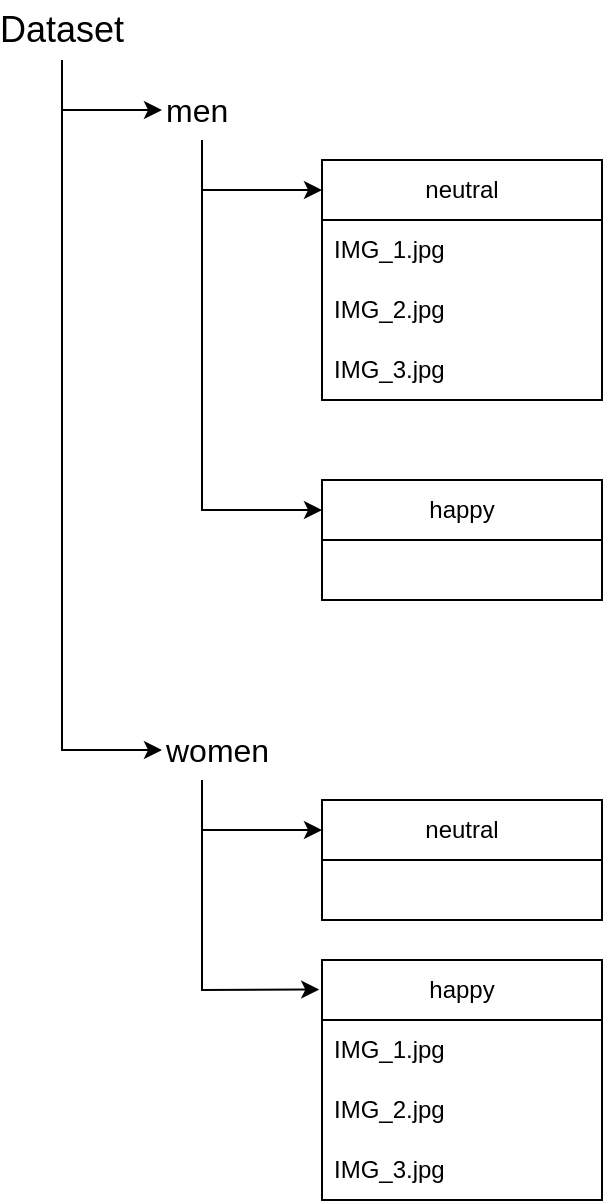 <mxfile>
    <diagram name="Seite-1" id="cGKrR-vWukFo99Fw4twn">
        <mxGraphModel dx="125" dy="471" grid="1" gridSize="10" guides="1" tooltips="1" connect="1" arrows="1" fold="1" page="1" pageScale="1" pageWidth="827" pageHeight="1169" math="0" shadow="0">
            <root>
                <mxCell id="0"/>
                <mxCell id="1" parent="0"/>
                <mxCell id="p6f1N9v3K54FHf5Asp3c-1" value="neutral" style="swimlane;fontStyle=0;childLayout=stackLayout;horizontal=1;startSize=30;horizontalStack=0;resizeParent=1;resizeParentMax=0;resizeLast=0;collapsible=1;marginBottom=0;whiteSpace=wrap;html=1;" parent="1" vertex="1">
                    <mxGeometry x="240" y="200" width="140" height="120" as="geometry"/>
                </mxCell>
                <mxCell id="p6f1N9v3K54FHf5Asp3c-2" value="IMG_1.jpg" style="text;strokeColor=none;fillColor=none;align=left;verticalAlign=middle;spacingLeft=4;spacingRight=4;overflow=hidden;points=[[0,0.5],[1,0.5]];portConstraint=eastwest;rotatable=0;whiteSpace=wrap;html=1;" parent="p6f1N9v3K54FHf5Asp3c-1" vertex="1">
                    <mxGeometry y="30" width="140" height="30" as="geometry"/>
                </mxCell>
                <mxCell id="p6f1N9v3K54FHf5Asp3c-3" value="IMG_2.jpg" style="text;strokeColor=none;fillColor=none;align=left;verticalAlign=middle;spacingLeft=4;spacingRight=4;overflow=hidden;points=[[0,0.5],[1,0.5]];portConstraint=eastwest;rotatable=0;whiteSpace=wrap;html=1;" parent="p6f1N9v3K54FHf5Asp3c-1" vertex="1">
                    <mxGeometry y="60" width="140" height="30" as="geometry"/>
                </mxCell>
                <mxCell id="p6f1N9v3K54FHf5Asp3c-4" value="IMG_3.jpg" style="text;strokeColor=none;fillColor=none;align=left;verticalAlign=middle;spacingLeft=4;spacingRight=4;overflow=hidden;points=[[0,0.5],[1,0.5]];portConstraint=eastwest;rotatable=0;whiteSpace=wrap;html=1;" parent="p6f1N9v3K54FHf5Asp3c-1" vertex="1">
                    <mxGeometry y="90" width="140" height="30" as="geometry"/>
                </mxCell>
                <mxCell id="p6f1N9v3K54FHf5Asp3c-5" value="happy" style="swimlane;fontStyle=0;childLayout=stackLayout;horizontal=1;startSize=30;horizontalStack=0;resizeParent=1;resizeParentMax=0;resizeLast=0;collapsible=1;marginBottom=0;whiteSpace=wrap;html=1;" parent="1" vertex="1">
                    <mxGeometry x="240" y="360" width="140" height="60" as="geometry"/>
                </mxCell>
                <mxCell id="p6f1N9v3K54FHf5Asp3c-9" value="neutral" style="swimlane;fontStyle=0;childLayout=stackLayout;horizontal=1;startSize=30;horizontalStack=0;resizeParent=1;resizeParentMax=0;resizeLast=0;collapsible=1;marginBottom=0;whiteSpace=wrap;html=1;" parent="1" vertex="1">
                    <mxGeometry x="240" y="520" width="140" height="60" as="geometry"/>
                </mxCell>
                <mxCell id="p6f1N9v3K54FHf5Asp3c-13" value="happy" style="swimlane;fontStyle=0;childLayout=stackLayout;horizontal=1;startSize=30;horizontalStack=0;resizeParent=1;resizeParentMax=0;resizeLast=0;collapsible=1;marginBottom=0;whiteSpace=wrap;html=1;" parent="1" vertex="1">
                    <mxGeometry x="240" y="600" width="140" height="120" as="geometry"/>
                </mxCell>
                <mxCell id="p6f1N9v3K54FHf5Asp3c-14" value="IMG_1.jpg" style="text;strokeColor=none;fillColor=none;align=left;verticalAlign=middle;spacingLeft=4;spacingRight=4;overflow=hidden;points=[[0,0.5],[1,0.5]];portConstraint=eastwest;rotatable=0;whiteSpace=wrap;html=1;" parent="p6f1N9v3K54FHf5Asp3c-13" vertex="1">
                    <mxGeometry y="30" width="140" height="30" as="geometry"/>
                </mxCell>
                <mxCell id="p6f1N9v3K54FHf5Asp3c-15" value="IMG_2.jpg" style="text;strokeColor=none;fillColor=none;align=left;verticalAlign=middle;spacingLeft=4;spacingRight=4;overflow=hidden;points=[[0,0.5],[1,0.5]];portConstraint=eastwest;rotatable=0;whiteSpace=wrap;html=1;" parent="p6f1N9v3K54FHf5Asp3c-13" vertex="1">
                    <mxGeometry y="60" width="140" height="30" as="geometry"/>
                </mxCell>
                <mxCell id="p6f1N9v3K54FHf5Asp3c-16" value="IMG_3.jpg" style="text;strokeColor=none;fillColor=none;align=left;verticalAlign=middle;spacingLeft=4;spacingRight=4;overflow=hidden;points=[[0,0.5],[1,0.5]];portConstraint=eastwest;rotatable=0;whiteSpace=wrap;html=1;" parent="p6f1N9v3K54FHf5Asp3c-13" vertex="1">
                    <mxGeometry y="90" width="140" height="30" as="geometry"/>
                </mxCell>
                <mxCell id="p6f1N9v3K54FHf5Asp3c-21" style="edgeStyle=orthogonalEdgeStyle;rounded=0;orthogonalLoop=1;jettySize=auto;html=1;exitX=0.5;exitY=1;exitDx=0;exitDy=0;entryX=0;entryY=0.5;entryDx=0;entryDy=0;" parent="1" source="p6f1N9v3K54FHf5Asp3c-17" target="p6f1N9v3K54FHf5Asp3c-19" edge="1">
                    <mxGeometry relative="1" as="geometry"/>
                </mxCell>
                <mxCell id="p6f1N9v3K54FHf5Asp3c-17" value="&lt;font style=&quot;font-size: 18px;&quot;&gt;Dataset&lt;/font&gt;" style="text;html=1;strokeColor=none;fillColor=none;align=center;verticalAlign=middle;whiteSpace=wrap;rounded=0;" parent="1" vertex="1">
                    <mxGeometry x="80" y="120" width="60" height="30" as="geometry"/>
                </mxCell>
                <mxCell id="p6f1N9v3K54FHf5Asp3c-24" style="edgeStyle=orthogonalEdgeStyle;rounded=0;orthogonalLoop=1;jettySize=auto;html=1;exitX=0;exitY=0.5;exitDx=0;exitDy=0;entryX=0;entryY=0.5;entryDx=0;entryDy=0;" parent="1" target="p6f1N9v3K54FHf5Asp3c-18" edge="1">
                    <mxGeometry relative="1" as="geometry">
                        <mxPoint x="110" y="175" as="sourcePoint"/>
                        <Array as="points">
                            <mxPoint x="120" y="175"/>
                            <mxPoint x="120" y="175"/>
                        </Array>
                    </mxGeometry>
                </mxCell>
                <mxCell id="p6f1N9v3K54FHf5Asp3c-18" value="&lt;font style=&quot;font-size: 16px;&quot;&gt;men&lt;/font&gt;" style="text;html=1;strokeColor=none;fillColor=none;align=left;verticalAlign=middle;whiteSpace=wrap;rounded=0;" parent="1" vertex="1">
                    <mxGeometry x="160" y="160" width="40" height="30" as="geometry"/>
                </mxCell>
                <mxCell id="p6f1N9v3K54FHf5Asp3c-19" value="&lt;font style=&quot;font-size: 16px;&quot;&gt;women&lt;/font&gt;" style="text;html=1;strokeColor=none;fillColor=none;align=left;verticalAlign=middle;whiteSpace=wrap;rounded=0;" parent="1" vertex="1">
                    <mxGeometry x="160" y="480" width="40" height="30" as="geometry"/>
                </mxCell>
                <mxCell id="p6f1N9v3K54FHf5Asp3c-25" value="" style="endArrow=classic;html=1;rounded=0;entryX=0;entryY=0.125;entryDx=0;entryDy=0;entryPerimeter=0;" parent="1" target="p6f1N9v3K54FHf5Asp3c-1" edge="1">
                    <mxGeometry width="50" height="50" relative="1" as="geometry">
                        <mxPoint x="180" y="190" as="sourcePoint"/>
                        <mxPoint x="210" y="260" as="targetPoint"/>
                        <Array as="points">
                            <mxPoint x="180" y="215"/>
                        </Array>
                    </mxGeometry>
                </mxCell>
                <mxCell id="p6f1N9v3K54FHf5Asp3c-28" value="" style="endArrow=classic;html=1;rounded=0;entryX=0;entryY=0.25;entryDx=0;entryDy=0;" parent="1" target="p6f1N9v3K54FHf5Asp3c-5" edge="1">
                    <mxGeometry width="50" height="50" relative="1" as="geometry">
                        <mxPoint x="180" y="190" as="sourcePoint"/>
                        <mxPoint x="200" y="360" as="targetPoint"/>
                        <Array as="points">
                            <mxPoint x="180" y="375"/>
                        </Array>
                    </mxGeometry>
                </mxCell>
                <mxCell id="p6f1N9v3K54FHf5Asp3c-29" value="" style="endArrow=classic;html=1;rounded=0;entryX=0;entryY=0.25;entryDx=0;entryDy=0;exitX=0.5;exitY=1;exitDx=0;exitDy=0;" parent="1" source="p6f1N9v3K54FHf5Asp3c-19" target="p6f1N9v3K54FHf5Asp3c-9" edge="1">
                    <mxGeometry width="50" height="50" relative="1" as="geometry">
                        <mxPoint x="150" y="510" as="sourcePoint"/>
                        <mxPoint x="150" y="550" as="targetPoint"/>
                        <Array as="points">
                            <mxPoint x="180" y="535"/>
                        </Array>
                    </mxGeometry>
                </mxCell>
                <mxCell id="p6f1N9v3K54FHf5Asp3c-30" value="" style="endArrow=classic;html=1;rounded=0;entryX=-0.01;entryY=0.123;entryDx=0;entryDy=0;entryPerimeter=0;exitX=0.5;exitY=1;exitDx=0;exitDy=0;" parent="1" source="p6f1N9v3K54FHf5Asp3c-19" target="p6f1N9v3K54FHf5Asp3c-13" edge="1">
                    <mxGeometry width="50" height="50" relative="1" as="geometry">
                        <mxPoint x="140" y="710" as="sourcePoint"/>
                        <mxPoint x="190" y="660" as="targetPoint"/>
                        <Array as="points">
                            <mxPoint x="180" y="615"/>
                        </Array>
                    </mxGeometry>
                </mxCell>
            </root>
        </mxGraphModel>
    </diagram>
</mxfile>